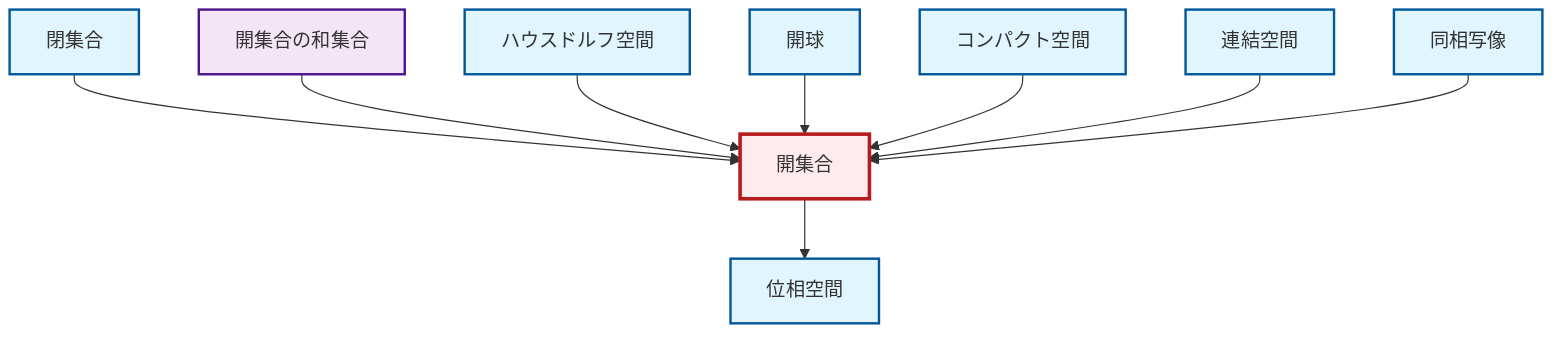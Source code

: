 graph TD
    classDef definition fill:#e1f5fe,stroke:#01579b,stroke-width:2px
    classDef theorem fill:#f3e5f5,stroke:#4a148c,stroke-width:2px
    classDef axiom fill:#fff3e0,stroke:#e65100,stroke-width:2px
    classDef example fill:#e8f5e9,stroke:#1b5e20,stroke-width:2px
    classDef current fill:#ffebee,stroke:#b71c1c,stroke-width:3px
    def-homeomorphism["同相写像"]:::definition
    thm-union-open-sets["開集合の和集合"]:::theorem
    def-hausdorff["ハウスドルフ空間"]:::definition
    def-open-set["開集合"]:::definition
    def-compact["コンパクト空間"]:::definition
    def-topological-space["位相空間"]:::definition
    def-closed-set["閉集合"]:::definition
    def-connected["連結空間"]:::definition
    def-open-ball["開球"]:::definition
    def-closed-set --> def-open-set
    thm-union-open-sets --> def-open-set
    def-hausdorff --> def-open-set
    def-open-ball --> def-open-set
    def-compact --> def-open-set
    def-connected --> def-open-set
    def-homeomorphism --> def-open-set
    def-open-set --> def-topological-space
    class def-open-set current